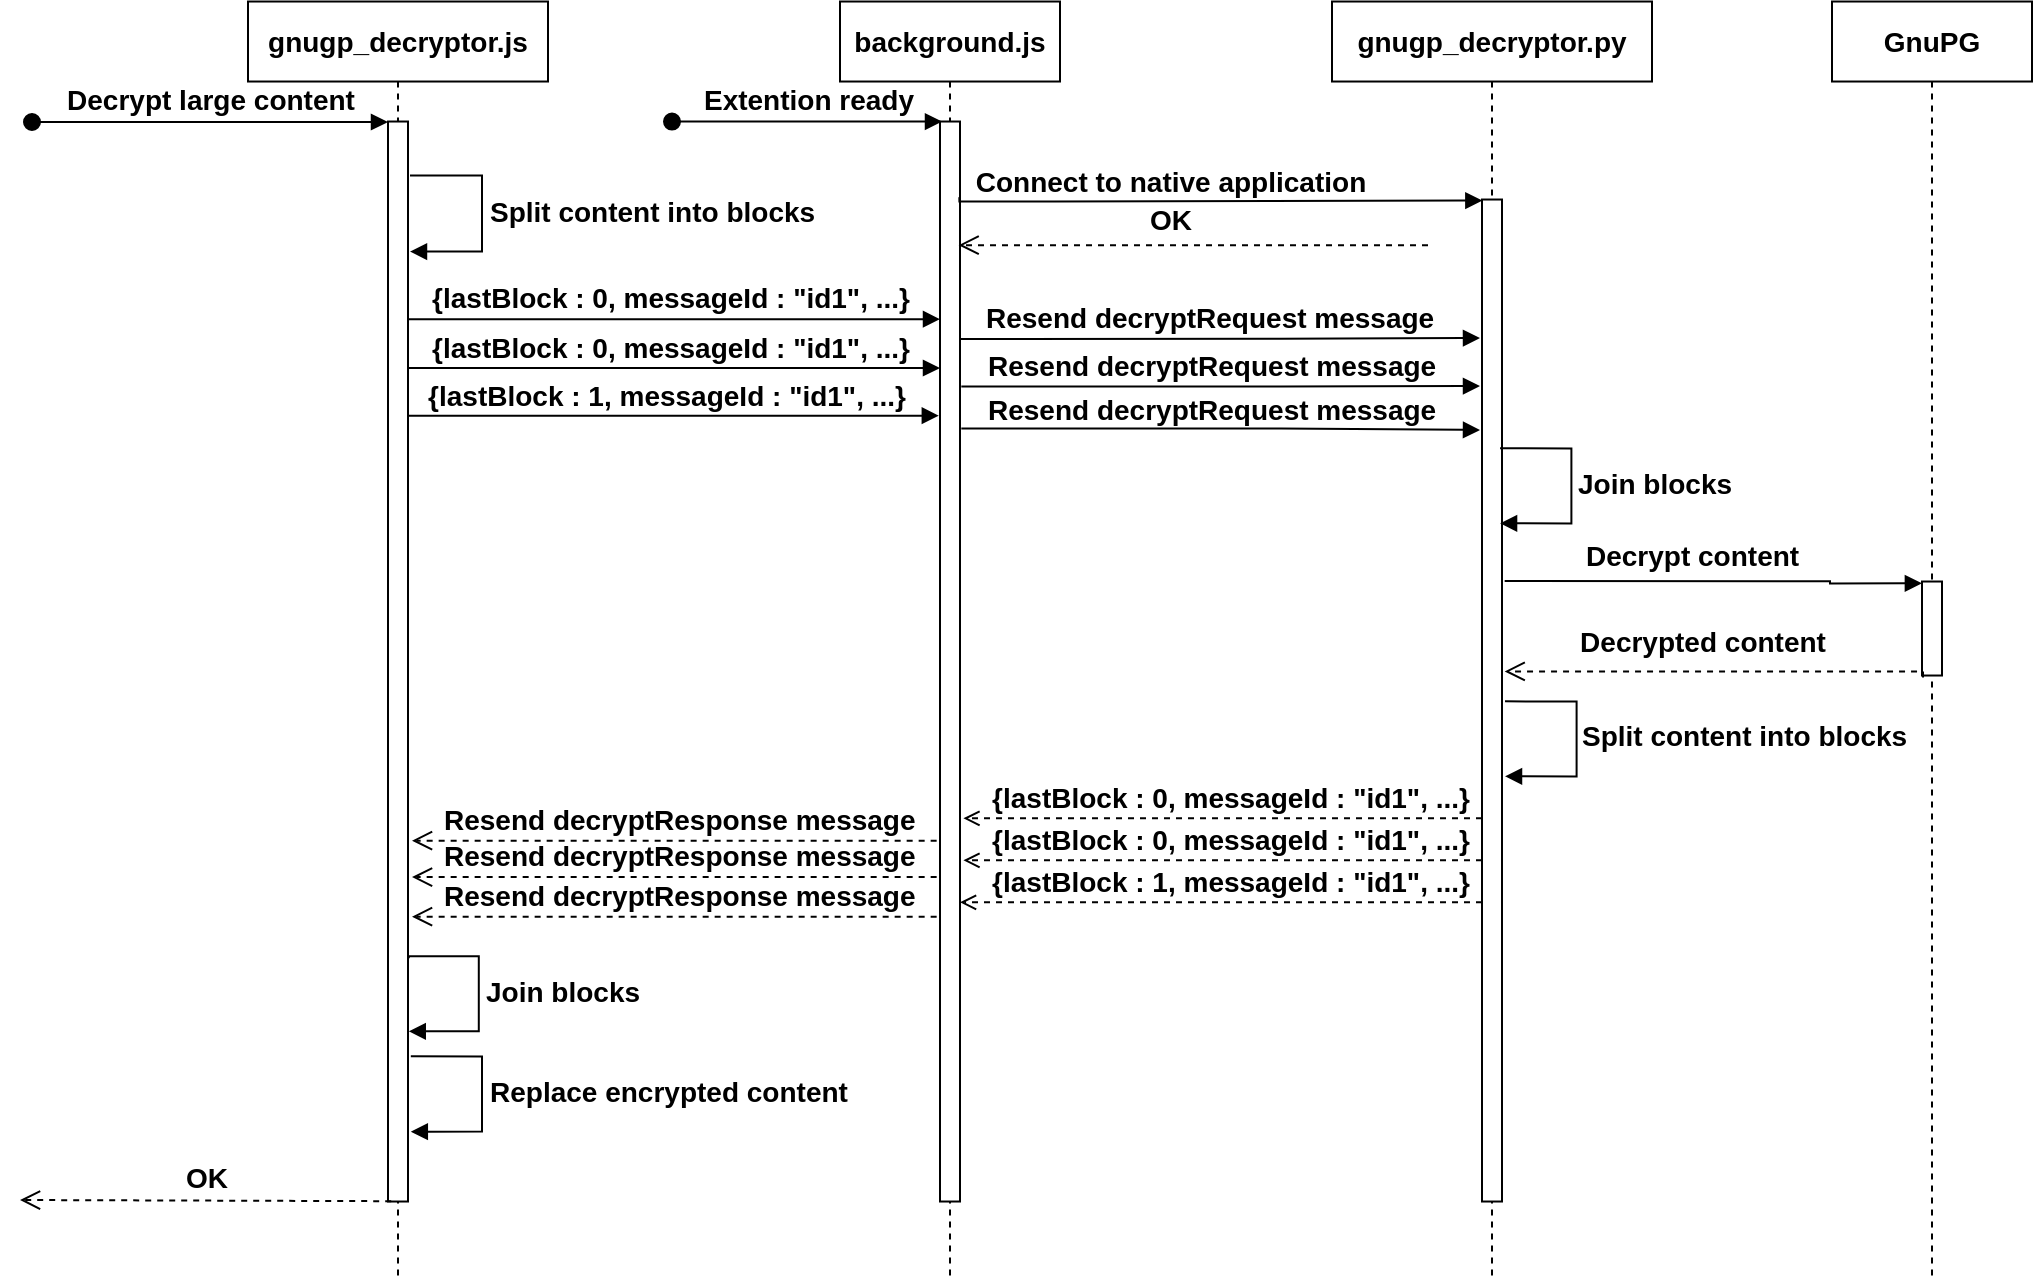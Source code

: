<mxfile version="12.4.9" type="device"><diagram id="8wAroQEEuTxrOKV1stcG" name="Page-1"><mxGraphModel dx="1936" dy="1067" grid="1" gridSize="10" guides="1" tooltips="1" connect="1" arrows="1" fold="1" page="1" pageScale="1" pageWidth="1169" pageHeight="827" math="0" shadow="0"><root><mxCell id="0"/><mxCell id="1" parent="0"/><mxCell id="2KC9KWnMznVd8Be-h1ix-39" value="Resend decryptRequest message" style="text;html=1;align=left;verticalAlign=middle;resizable=0;points=[];autosize=1;fontStyle=1;fontSize=14;" parent="1" vertex="1"><mxGeometry x="561" y="240.76" width="240" height="20" as="geometry"/></mxCell><mxCell id="xGxOoZ6iD1uFskHMAfrT-11" value="Resend decryptRequest message" style="text;html=1;align=left;verticalAlign=middle;resizable=0;points=[];autosize=1;fontStyle=1;fontSize=14;" vertex="1" parent="1"><mxGeometry x="561.52" y="264.76" width="240" height="20" as="geometry"/></mxCell><mxCell id="xGxOoZ6iD1uFskHMAfrT-13" value="Resend decryptRequest message" style="text;html=1;align=left;verticalAlign=middle;resizable=0;points=[];autosize=1;fontStyle=1;fontSize=14;" vertex="1" parent="1"><mxGeometry x="561.52" y="286.76" width="240" height="20" as="geometry"/></mxCell><mxCell id="2KC9KWnMznVd8Be-h1ix-2" value="gnugp_decryptor.js" style="shape=umlLifeline;perimeter=lifelinePerimeter;whiteSpace=wrap;html=1;container=1;collapsible=0;recursiveResize=0;outlineConnect=0;fontStyle=1;fontSize=14;" parent="1" vertex="1"><mxGeometry x="194" y="92.76" width="150" height="640" as="geometry"/></mxCell><mxCell id="2KC9KWnMznVd8Be-h1ix-27" value="" style="html=1;verticalAlign=bottom;endArrow=block;edgeStyle=orthogonalEdgeStyle;rounded=0;exitX=1.355;exitY=0.05;exitDx=0;exitDy=0;exitPerimeter=0;fontStyle=1;fontSize=14;" parent="2KC9KWnMznVd8Be-h1ix-2" edge="1"><mxGeometry width="80" relative="1" as="geometry"><mxPoint x="70" y="273" as="sourcePoint"/><mxPoint x="346" y="158.811" as="targetPoint"/><Array as="points"><mxPoint x="70" y="159"/></Array></mxGeometry></mxCell><mxCell id="2KC9KWnMznVd8Be-h1ix-7" value="" style="html=1;points=[];perimeter=orthogonalPerimeter;fontStyle=1;fontSize=14;" parent="2KC9KWnMznVd8Be-h1ix-2" vertex="1"><mxGeometry x="70" y="60" width="10" height="540" as="geometry"/></mxCell><mxCell id="2KC9KWnMznVd8Be-h1ix-8" value="Decrypt large content" style="html=1;verticalAlign=bottom;startArrow=oval;endArrow=block;startSize=8;fontStyle=1;fontSize=14;" parent="2KC9KWnMznVd8Be-h1ix-2" target="2KC9KWnMznVd8Be-h1ix-7" edge="1"><mxGeometry relative="1" as="geometry"><mxPoint x="-108" y="60.24" as="sourcePoint"/></mxGeometry></mxCell><mxCell id="2KC9KWnMznVd8Be-h1ix-3" value="background.js" style="shape=umlLifeline;perimeter=lifelinePerimeter;whiteSpace=wrap;html=1;container=1;collapsible=0;recursiveResize=0;outlineConnect=0;fontStyle=1;fontSize=14;" parent="1" vertex="1"><mxGeometry x="490" y="92.76" width="110" height="640" as="geometry"/></mxCell><mxCell id="2KC9KWnMznVd8Be-h1ix-28" value="" style="html=1;points=[];perimeter=orthogonalPerimeter;fontStyle=1;fontSize=14;" parent="2KC9KWnMznVd8Be-h1ix-3" vertex="1"><mxGeometry x="50" y="60" width="10" height="540" as="geometry"/></mxCell><mxCell id="2KC9KWnMznVd8Be-h1ix-4" value="gnugp_decryptor.py" style="shape=umlLifeline;perimeter=lifelinePerimeter;whiteSpace=wrap;html=1;container=1;collapsible=0;recursiveResize=0;outlineConnect=0;fontStyle=1;fontSize=14;" parent="1" vertex="1"><mxGeometry x="736" y="92.76" width="160" height="640" as="geometry"/></mxCell><mxCell id="2KC9KWnMznVd8Be-h1ix-34" value="" style="html=1;points=[];perimeter=orthogonalPerimeter;fontStyle=1;fontSize=14;" parent="2KC9KWnMznVd8Be-h1ix-4" vertex="1"><mxGeometry x="75" y="99" width="10" height="501" as="geometry"/></mxCell><mxCell id="2KC9KWnMznVd8Be-h1ix-5" value="GnuPG" style="shape=umlLifeline;perimeter=lifelinePerimeter;whiteSpace=wrap;html=1;container=1;collapsible=0;recursiveResize=0;outlineConnect=0;fontStyle=1;fontSize=14;" parent="1" vertex="1"><mxGeometry x="986" y="92.76" width="100" height="640" as="geometry"/></mxCell><mxCell id="2KC9KWnMznVd8Be-h1ix-52" value="" style="html=1;points=[];perimeter=orthogonalPerimeter;fontStyle=1;fontSize=14;" parent="2KC9KWnMznVd8Be-h1ix-5" vertex="1"><mxGeometry x="45" y="290" width="10" height="47" as="geometry"/></mxCell><mxCell id="2KC9KWnMznVd8Be-h1ix-33" value="Extention ready" style="html=1;verticalAlign=bottom;startArrow=oval;endArrow=block;startSize=8;fontStyle=1;fontSize=14;" parent="1" edge="1"><mxGeometry relative="1" as="geometry"><mxPoint x="406" y="152.76" as="sourcePoint"/><mxPoint x="541" y="152.76" as="targetPoint"/><mxPoint as="offset"/></mxGeometry></mxCell><mxCell id="2KC9KWnMznVd8Be-h1ix-46" value="" style="html=1;verticalAlign=bottom;endArrow=block;edgeStyle=orthogonalEdgeStyle;rounded=0;entryX=0.017;entryY=0.001;entryDx=0;entryDy=0;entryPerimeter=0;fontStyle=1;fontSize=14;exitX=0.967;exitY=0.07;exitDx=0;exitDy=0;exitPerimeter=0;" parent="1" target="2KC9KWnMznVd8Be-h1ix-34" edge="1" source="2KC9KWnMznVd8Be-h1ix-28"><mxGeometry width="80" relative="1" as="geometry"><mxPoint x="610" y="192.76" as="sourcePoint"/><mxPoint x="880" y="192.76" as="targetPoint"/><Array as="points"><mxPoint x="597" y="192.76"/><mxPoint x="742" y="192.76"/></Array></mxGeometry></mxCell><mxCell id="2KC9KWnMznVd8Be-h1ix-69" value="Connect to native application" style="text;html=1;align=center;verticalAlign=middle;resizable=0;points=[];autosize=1;fontStyle=1;fontSize=14;" parent="1" vertex="1"><mxGeometry x="550" y="172.76" width="210" height="20" as="geometry"/></mxCell><mxCell id="2KC9KWnMznVd8Be-h1ix-70" value="" style="html=1;verticalAlign=bottom;endArrow=open;dashed=1;endSize=8;fontStyle=1;fontSize=14;entryX=0.929;entryY=0.133;entryDx=0;entryDy=0;entryPerimeter=0;" parent="1" edge="1"><mxGeometry y="-60" relative="1" as="geometry"><mxPoint x="784" y="214.58" as="sourcePoint"/><mxPoint x="549.29" y="214.58" as="targetPoint"/><mxPoint as="offset"/></mxGeometry></mxCell><mxCell id="2KC9KWnMznVd8Be-h1ix-71" value="OK" style="text;html=1;align=center;verticalAlign=middle;resizable=0;points=[];autosize=1;fontStyle=1;fontSize=14;" parent="1" vertex="1"><mxGeometry x="635" y="191.76" width="40" height="20" as="geometry"/></mxCell><mxCell id="2KC9KWnMznVd8Be-h1ix-74" value="&lt;span style=&quot;font-size: 14px&quot;&gt;Split content into blocks&lt;/span&gt;" style="text;html=1;align=left;verticalAlign=middle;resizable=0;points=[];autosize=1;fontStyle=1;fontSize=14;" parent="1" vertex="1"><mxGeometry x="312.62" y="187.76" width="180" height="20" as="geometry"/></mxCell><mxCell id="2KC9KWnMznVd8Be-h1ix-75" value="" style="html=1;verticalAlign=bottom;endArrow=block;edgeStyle=orthogonalEdgeStyle;rounded=0;exitX=1.355;exitY=0.05;exitDx=0;exitDy=0;exitPerimeter=0;fontStyle=1;fontSize=14;" parent="1" edge="1"><mxGeometry width="80" relative="1" as="geometry"><mxPoint x="275" y="179.76" as="sourcePoint"/><mxPoint x="275" y="217.76" as="targetPoint"/><Array as="points"><mxPoint x="311" y="179.76"/><mxPoint x="311" y="217.76"/></Array></mxGeometry></mxCell><mxCell id="2KC9KWnMznVd8Be-h1ix-43" value="" style="html=1;verticalAlign=bottom;endArrow=block;edgeStyle=orthogonalEdgeStyle;rounded=0;fontStyle=1;fontSize=14;entryX=-0.019;entryY=0.012;entryDx=0;entryDy=0;entryPerimeter=0;exitX=1.14;exitY=0.349;exitDx=0;exitDy=0;exitPerimeter=0;" parent="1" edge="1"><mxGeometry width="80" relative="1" as="geometry"><mxPoint x="822.333" y="382.556" as="sourcePoint"/><mxPoint x="1030.944" y="383.667" as="targetPoint"/><Array as="points"><mxPoint x="985" y="383"/></Array></mxGeometry></mxCell><mxCell id="2KC9KWnMznVd8Be-h1ix-57" value="" style="html=1;verticalAlign=bottom;endArrow=open;dashed=1;endSize=8;fontStyle=1;fontSize=14;rounded=0;exitX=0.023;exitY=0.997;exitDx=0;exitDy=0;exitPerimeter=0;edgeStyle=orthogonalEdgeStyle;entryX=1.133;entryY=0.471;entryDx=0;entryDy=0;entryPerimeter=0;" parent="1" edge="1" target="2KC9KWnMznVd8Be-h1ix-34"><mxGeometry y="-60" relative="1" as="geometry"><mxPoint x="1031.517" y="430.724" as="sourcePoint"/><mxPoint x="840" y="427" as="targetPoint"/><mxPoint as="offset"/><Array as="points"><mxPoint x="1032" y="428"/></Array></mxGeometry></mxCell><mxCell id="2KC9KWnMznVd8Be-h1ix-58" value="Decrypted content" style="text;html=1;align=center;verticalAlign=middle;resizable=0;points=[];autosize=1;fontStyle=1;fontSize=14;" parent="1" vertex="1"><mxGeometry x="850.94" y="403.14" width="140" height="20" as="geometry"/></mxCell><mxCell id="2KC9KWnMznVd8Be-h1ix-44" value="Decrypt content" style="text;html=1;align=left;verticalAlign=middle;resizable=0;points=[];autosize=1;fontStyle=1;fontSize=14;" parent="1" vertex="1"><mxGeometry x="860.94" y="359.77" width="120" height="20" as="geometry"/></mxCell><mxCell id="2KC9KWnMznVd8Be-h1ix-72" value="" style="html=1;verticalAlign=bottom;endArrow=open;dashed=1;endSize=8;fontStyle=1;fontSize=14;entryX=1.2;entryY=0.814;entryDx=0;entryDy=0;entryPerimeter=0;exitX=-0.167;exitY=0.814;exitDx=0;exitDy=0;exitPerimeter=0;" parent="1" edge="1"><mxGeometry y="-60" relative="1" as="geometry"><mxPoint x="538.33" y="512.32" as="sourcePoint"/><mxPoint x="276" y="512.32" as="targetPoint"/><mxPoint as="offset"/></mxGeometry></mxCell><mxCell id="2KC9KWnMznVd8Be-h1ix-29" value="{lastBlock : 0, messageId : &quot;id1&quot;, ...}" style="text;html=1;align=center;verticalAlign=middle;resizable=0;points=[];autosize=1;fontStyle=1;fontSize=14;" parent="1" vertex="1"><mxGeometry x="280" y="230.76" width="250" height="20" as="geometry"/></mxCell><mxCell id="2KC9KWnMznVd8Be-h1ix-73" value="Resend decryptResponse message" style="text;html=1;align=left;verticalAlign=middle;resizable=0;points=[];autosize=1;fontStyle=1;fontSize=14;" parent="1" vertex="1"><mxGeometry x="290" y="492" width="250" height="20" as="geometry"/></mxCell><mxCell id="2KC9KWnMznVd8Be-h1ix-38" value="" style="html=1;verticalAlign=bottom;endArrow=block;edgeStyle=orthogonalEdgeStyle;rounded=0;fontStyle=1;fontSize=14;" parent="1" edge="1"><mxGeometry width="80" relative="1" as="geometry"><mxPoint x="550.0" y="261.448" as="sourcePoint"/><mxPoint x="810" y="261" as="targetPoint"/><Array as="points"><mxPoint x="710" y="261.76"/><mxPoint x="710" y="261.76"/></Array></mxGeometry></mxCell><mxCell id="xGxOoZ6iD1uFskHMAfrT-7" value="" style="html=1;verticalAlign=bottom;endArrow=block;edgeStyle=orthogonalEdgeStyle;rounded=0;fontStyle=1;fontSize=14;" edge="1" parent="1"><mxGeometry width="80" relative="1" as="geometry"><mxPoint x="274" y="275.952" as="sourcePoint"/><mxPoint x="540" y="276" as="targetPoint"/><Array as="points"><mxPoint x="340" y="276"/><mxPoint x="340" y="276"/></Array></mxGeometry></mxCell><mxCell id="xGxOoZ6iD1uFskHMAfrT-8" value="{lastBlock : 0, messageId : &quot;id1&quot;, ...}" style="text;html=1;align=center;verticalAlign=middle;resizable=0;points=[];autosize=1;fontStyle=1;fontSize=14;" vertex="1" parent="1"><mxGeometry x="280" y="255.76" width="250" height="20" as="geometry"/></mxCell><mxCell id="xGxOoZ6iD1uFskHMAfrT-9" value="" style="html=1;verticalAlign=bottom;endArrow=block;edgeStyle=orthogonalEdgeStyle;rounded=0;fontStyle=1;fontSize=14;" edge="1" parent="1"><mxGeometry width="80" relative="1" as="geometry"><mxPoint x="273.896" y="299.862" as="sourcePoint"/><mxPoint x="539.413" y="299.862" as="targetPoint"/><Array as="points"><mxPoint x="339.62" y="300"/><mxPoint x="339.62" y="300"/></Array></mxGeometry></mxCell><mxCell id="xGxOoZ6iD1uFskHMAfrT-10" value="{lastBlock : 1, messageId : &quot;id1&quot;, ...}" style="text;html=1;align=center;verticalAlign=middle;resizable=0;points=[];autosize=1;fontStyle=1;fontSize=14;" vertex="1" parent="1"><mxGeometry x="277.62" y="280" width="250" height="20" as="geometry"/></mxCell><mxCell id="xGxOoZ6iD1uFskHMAfrT-12" value="" style="html=1;verticalAlign=bottom;endArrow=block;edgeStyle=orthogonalEdgeStyle;rounded=0;fontStyle=1;fontSize=14;" edge="1" parent="1"><mxGeometry width="80" relative="1" as="geometry"><mxPoint x="550.658" y="285.241" as="sourcePoint"/><mxPoint x="810" y="285" as="targetPoint"/><Array as="points"><mxPoint x="710.52" y="285.76"/><mxPoint x="710.52" y="285.76"/></Array></mxGeometry></mxCell><mxCell id="xGxOoZ6iD1uFskHMAfrT-14" value="" style="html=1;verticalAlign=bottom;endArrow=block;edgeStyle=orthogonalEdgeStyle;rounded=0;fontStyle=1;fontSize=14;" edge="1" parent="1"><mxGeometry width="80" relative="1" as="geometry"><mxPoint x="550.658" y="306.241" as="sourcePoint"/><mxPoint x="810" y="307" as="targetPoint"/><Array as="points"><mxPoint x="710.52" y="306.76"/><mxPoint x="710.52" y="306.76"/></Array></mxGeometry></mxCell><mxCell id="xGxOoZ6iD1uFskHMAfrT-15" value="&lt;span style=&quot;font-size: 14px&quot;&gt;Join blocks&lt;/span&gt;" style="text;html=1;align=left;verticalAlign=middle;resizable=0;points=[];autosize=1;fontStyle=1;fontSize=14;" vertex="1" parent="1"><mxGeometry x="856.7" y="323.77" width="90" height="20" as="geometry"/></mxCell><mxCell id="xGxOoZ6iD1uFskHMAfrT-16" value="" style="html=1;verticalAlign=bottom;endArrow=block;edgeStyle=orthogonalEdgeStyle;rounded=0;exitX=1.355;exitY=0.05;exitDx=0;exitDy=0;exitPerimeter=0;fontStyle=1;fontSize=14;" edge="1" parent="1"><mxGeometry width="80" relative="1" as="geometry"><mxPoint x="820.033" y="316.177" as="sourcePoint"/><mxPoint x="820.033" y="353.677" as="targetPoint"/><Array as="points"><mxPoint x="855.7" y="315.77"/><mxPoint x="855.7" y="353.77"/></Array></mxGeometry></mxCell><mxCell id="xGxOoZ6iD1uFskHMAfrT-17" value="&lt;span style=&quot;font-size: 14px&quot;&gt;Split content into blocks&lt;/span&gt;" style="text;html=1;align=left;verticalAlign=middle;resizable=0;points=[];autosize=1;fontStyle=1;fontSize=14;" vertex="1" parent="1"><mxGeometry x="859.3" y="450.12" width="180" height="20" as="geometry"/></mxCell><mxCell id="xGxOoZ6iD1uFskHMAfrT-18" value="" style="html=1;verticalAlign=bottom;endArrow=block;edgeStyle=orthogonalEdgeStyle;rounded=0;exitX=1.355;exitY=0.05;exitDx=0;exitDy=0;exitPerimeter=0;fontStyle=1;fontSize=14;" edge="1" parent="1"><mxGeometry width="80" relative="1" as="geometry"><mxPoint x="822.51" y="442.683" as="sourcePoint"/><mxPoint x="822.51" y="480.183" as="targetPoint"/><Array as="points"><mxPoint x="858.3" y="442.12"/><mxPoint x="858.3" y="480.12"/></Array></mxGeometry></mxCell><mxCell id="xGxOoZ6iD1uFskHMAfrT-20" value="{lastBlock : 0, messageId : &quot;id1&quot;, ...}" style="text;html=1;align=center;verticalAlign=middle;resizable=0;points=[];autosize=1;fontStyle=1;fontSize=14;" vertex="1" parent="1"><mxGeometry x="559.52" y="481" width="250" height="20" as="geometry"/></mxCell><mxCell id="xGxOoZ6iD1uFskHMAfrT-21" value="{lastBlock : 0, messageId : &quot;id1&quot;, ...}" style="text;html=1;align=center;verticalAlign=middle;resizable=0;points=[];autosize=1;fontStyle=1;fontSize=14;" vertex="1" parent="1"><mxGeometry x="559.52" y="502" width="250" height="20" as="geometry"/></mxCell><mxCell id="xGxOoZ6iD1uFskHMAfrT-22" value="{lastBlock : 1, messageId : &quot;id1&quot;, ...}" style="text;html=1;align=center;verticalAlign=middle;resizable=0;points=[];autosize=1;fontStyle=1;fontSize=14;" vertex="1" parent="1"><mxGeometry x="559.52" y="523" width="250" height="20" as="geometry"/></mxCell><mxCell id="xGxOoZ6iD1uFskHMAfrT-23" style="edgeStyle=orthogonalEdgeStyle;rounded=0;orthogonalLoop=1;jettySize=auto;html=1;entryX=1.171;entryY=0.536;entryDx=0;entryDy=0;entryPerimeter=0;fontSize=14;dashed=1;endArrow=open;endFill=0;" edge="1" parent="1"><mxGeometry relative="1" as="geometry"><mxPoint x="811" y="501.143" as="sourcePoint"/><mxPoint x="551.714" y="501.143" as="targetPoint"/></mxGeometry></mxCell><mxCell id="xGxOoZ6iD1uFskHMAfrT-24" style="edgeStyle=orthogonalEdgeStyle;rounded=0;orthogonalLoop=1;jettySize=auto;html=1;entryX=1.171;entryY=0.536;entryDx=0;entryDy=0;entryPerimeter=0;fontSize=14;dashed=1;endArrow=open;endFill=0;" edge="1" parent="1"><mxGeometry relative="1" as="geometry"><mxPoint x="811" y="522.143" as="sourcePoint"/><mxPoint x="551.714" y="522.143" as="targetPoint"/></mxGeometry></mxCell><mxCell id="xGxOoZ6iD1uFskHMAfrT-25" style="edgeStyle=orthogonalEdgeStyle;rounded=0;orthogonalLoop=1;jettySize=auto;html=1;entryX=1;entryY=0.536;entryDx=0;entryDy=0;entryPerimeter=0;fontSize=14;dashed=1;endArrow=open;endFill=0;" edge="1" parent="1"><mxGeometry relative="1" as="geometry"><mxPoint x="811" y="543.143" as="sourcePoint"/><mxPoint x="550" y="543.143" as="targetPoint"/></mxGeometry></mxCell><mxCell id="xGxOoZ6iD1uFskHMAfrT-26" value="" style="html=1;verticalAlign=bottom;endArrow=open;dashed=1;endSize=8;fontStyle=1;fontSize=14;entryX=1.2;entryY=0.814;entryDx=0;entryDy=0;entryPerimeter=0;exitX=-0.167;exitY=0.814;exitDx=0;exitDy=0;exitPerimeter=0;" edge="1" parent="1"><mxGeometry y="-60" relative="1" as="geometry"><mxPoint x="538.33" y="530.52" as="sourcePoint"/><mxPoint x="276" y="530.52" as="targetPoint"/><mxPoint as="offset"/></mxGeometry></mxCell><mxCell id="xGxOoZ6iD1uFskHMAfrT-27" value="Resend decryptResponse message" style="text;html=1;align=left;verticalAlign=middle;resizable=0;points=[];autosize=1;fontStyle=1;fontSize=14;" vertex="1" parent="1"><mxGeometry x="290" y="510.2" width="250" height="20" as="geometry"/></mxCell><mxCell id="xGxOoZ6iD1uFskHMAfrT-28" value="" style="html=1;verticalAlign=bottom;endArrow=open;dashed=1;endSize=8;fontStyle=1;fontSize=14;entryX=1.2;entryY=0.814;entryDx=0;entryDy=0;entryPerimeter=0;exitX=-0.167;exitY=0.814;exitDx=0;exitDy=0;exitPerimeter=0;" edge="1" parent="1"><mxGeometry y="-60" relative="1" as="geometry"><mxPoint x="538.33" y="550.32" as="sourcePoint"/><mxPoint x="276" y="550.32" as="targetPoint"/><mxPoint as="offset"/></mxGeometry></mxCell><mxCell id="xGxOoZ6iD1uFskHMAfrT-29" value="Resend decryptResponse message" style="text;html=1;align=left;verticalAlign=middle;resizable=0;points=[];autosize=1;fontStyle=1;fontSize=14;" vertex="1" parent="1"><mxGeometry x="290" y="530" width="250" height="20" as="geometry"/></mxCell><mxCell id="xGxOoZ6iD1uFskHMAfrT-30" value="&lt;span style=&quot;font-size: 14px&quot;&gt;Replace encrypted content&lt;/span&gt;" style="text;html=1;align=left;verticalAlign=middle;resizable=0;points=[];autosize=1;fontStyle=1;fontSize=14;" vertex="1" parent="1"><mxGeometry x="312.62" y="627.76" width="190" height="20" as="geometry"/></mxCell><mxCell id="xGxOoZ6iD1uFskHMAfrT-31" value="" style="html=1;verticalAlign=bottom;endArrow=block;edgeStyle=orthogonalEdgeStyle;rounded=0;exitX=1.355;exitY=0.05;exitDx=0;exitDy=0;exitPerimeter=0;fontStyle=1;fontSize=14;" edge="1" parent="1"><mxGeometry width="80" relative="1" as="geometry"><mxPoint x="275.412" y="620.176" as="sourcePoint"/><mxPoint x="275.412" y="657.824" as="targetPoint"/><Array as="points"><mxPoint x="311" y="619.76"/><mxPoint x="311" y="657.76"/></Array></mxGeometry></mxCell><mxCell id="xGxOoZ6iD1uFskHMAfrT-32" value="&lt;span style=&quot;font-size: 14px&quot;&gt;Join blocks&lt;/span&gt;" style="text;html=1;align=left;verticalAlign=middle;resizable=0;points=[];autosize=1;fontStyle=1;fontSize=14;" vertex="1" parent="1"><mxGeometry x="311" y="578.17" width="90" height="20" as="geometry"/></mxCell><mxCell id="xGxOoZ6iD1uFskHMAfrT-33" value="" style="html=1;verticalAlign=bottom;endArrow=block;edgeStyle=orthogonalEdgeStyle;rounded=0;exitX=1.355;exitY=0.05;exitDx=0;exitDy=0;exitPerimeter=0;fontStyle=1;fontSize=14;" edge="1" parent="1"><mxGeometry width="80" relative="1" as="geometry"><mxPoint x="274.38" y="571.175" as="sourcePoint"/><mxPoint x="274.38" y="607.645" as="targetPoint"/><Array as="points"><mxPoint x="309.38" y="570.17"/><mxPoint x="309.38" y="608.17"/></Array></mxGeometry></mxCell><mxCell id="xGxOoZ6iD1uFskHMAfrT-36" value="OK" style="html=1;verticalAlign=bottom;endArrow=open;dashed=1;endSize=8;fontSize=14;exitX=0.16;exitY=0.996;exitDx=0;exitDy=0;exitPerimeter=0;fontStyle=1" edge="1" parent="1"><mxGeometry relative="1" as="geometry"><mxPoint x="265.6" y="692.6" as="sourcePoint"/><mxPoint x="80" y="692" as="targetPoint"/></mxGeometry></mxCell></root></mxGraphModel></diagram></mxfile>